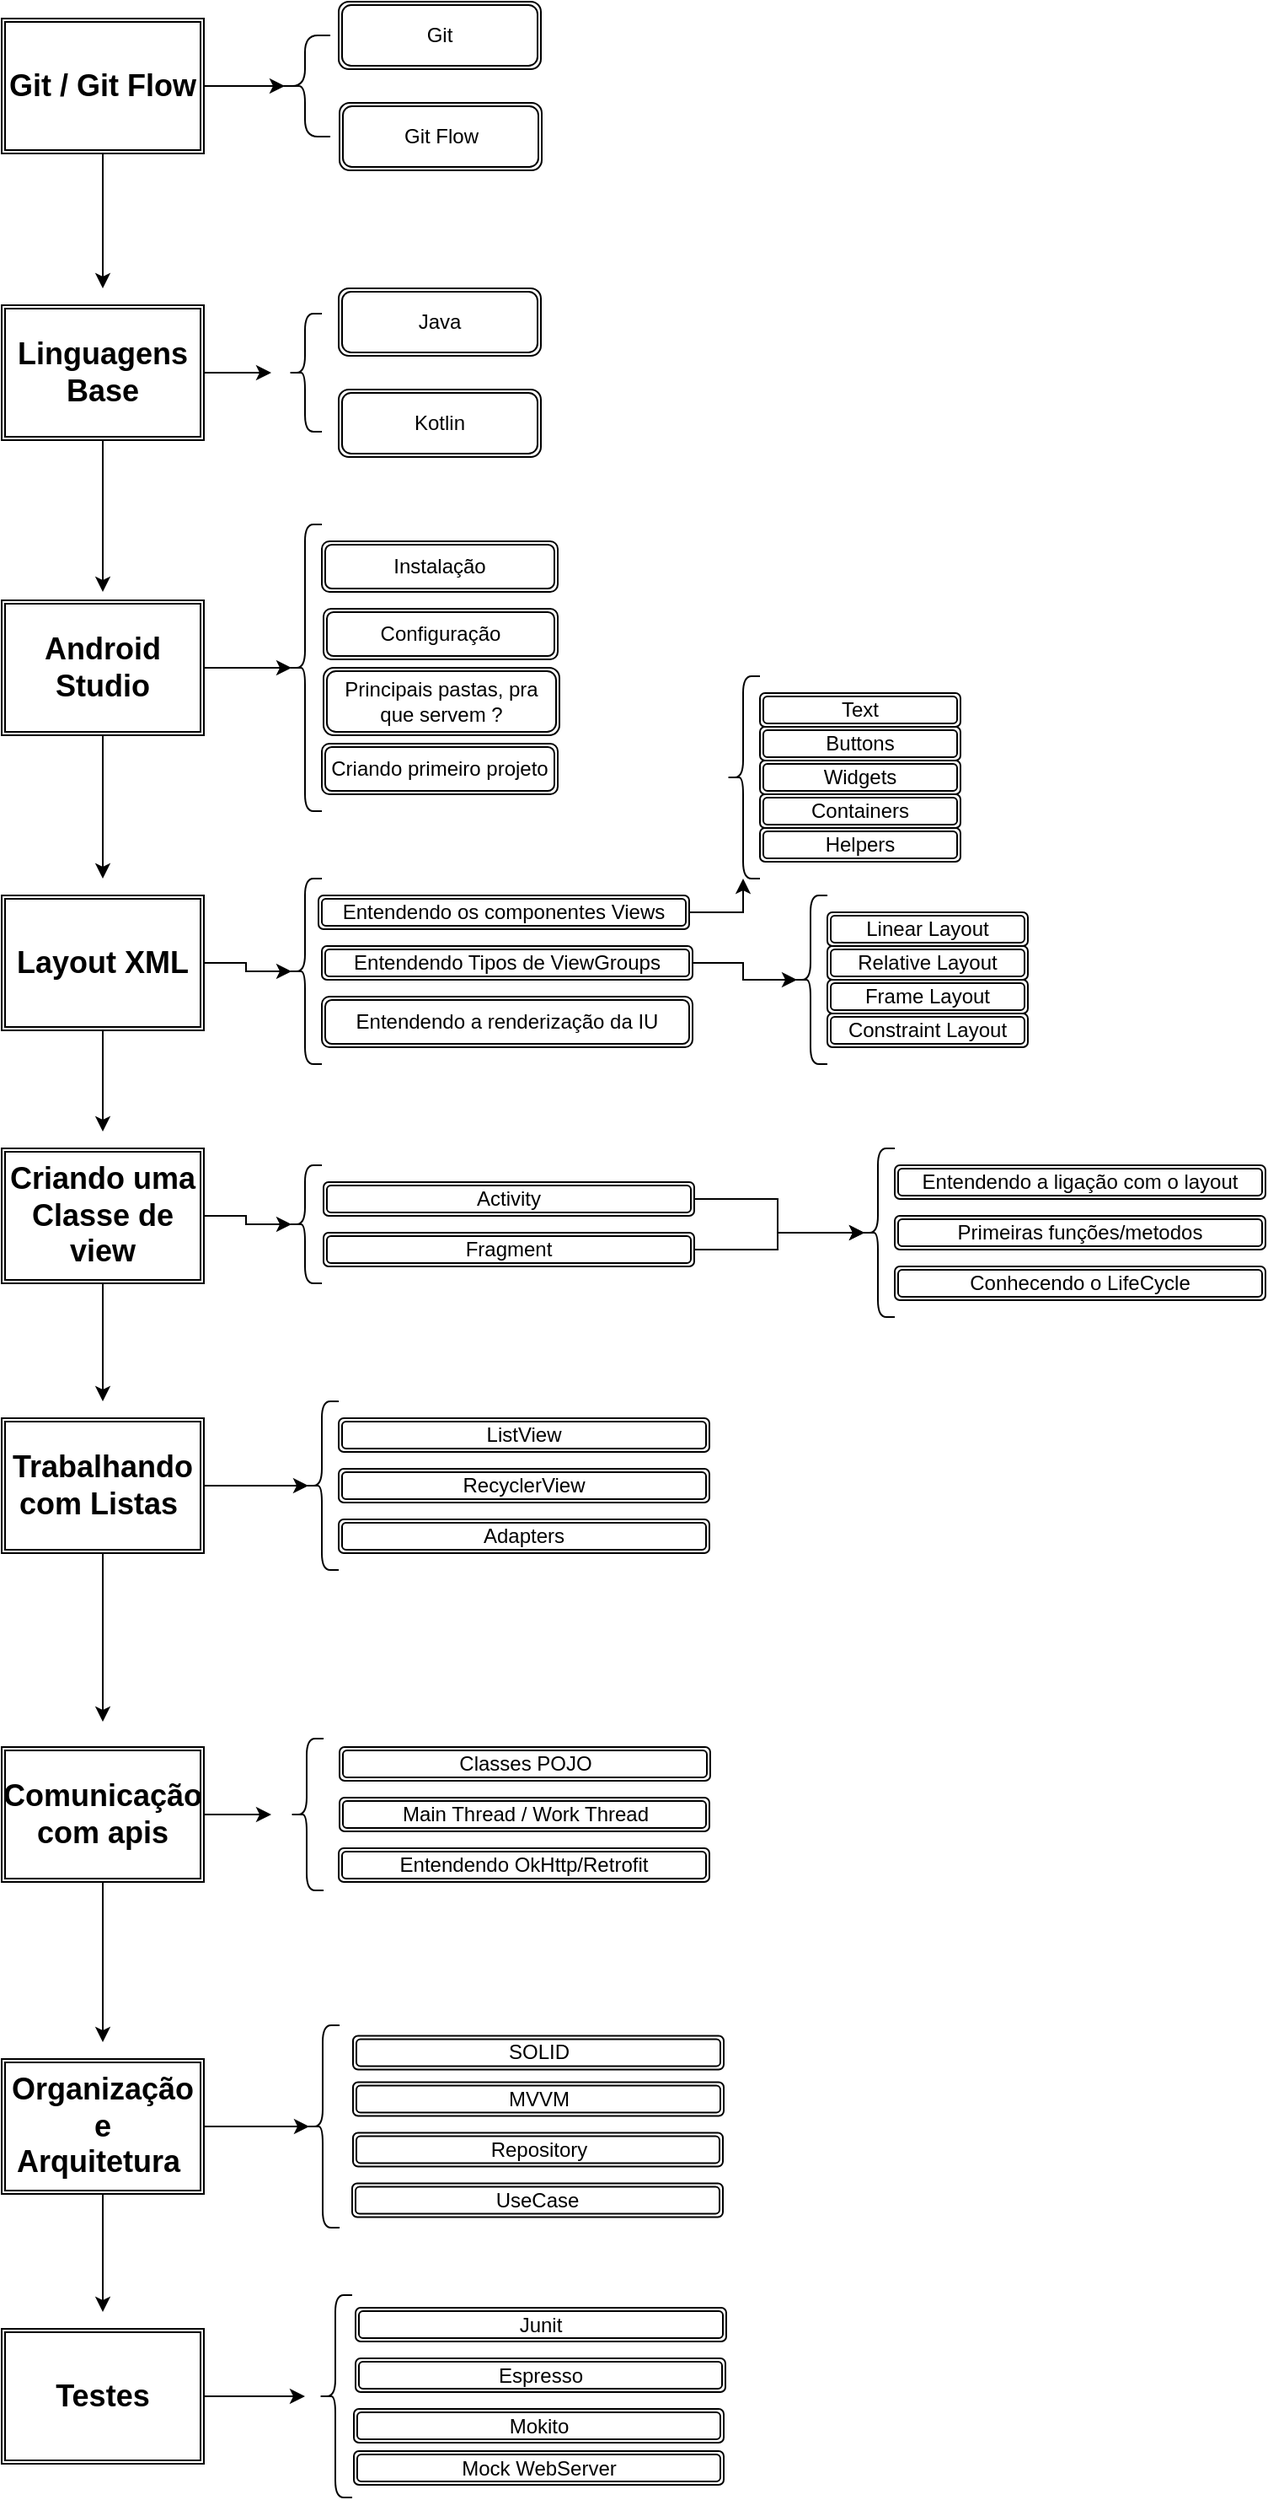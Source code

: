 <mxfile version="12.9.3" type="device"><diagram id="bkBEq--lk65TiGri8mXi" name="Page-1"><mxGraphModel dx="946" dy="1849" grid="1" gridSize="10" guides="1" tooltips="1" connect="1" arrows="1" fold="1" page="1" pageScale="1" pageWidth="827" pageHeight="1169" math="0" shadow="0"><root><mxCell id="0"/><mxCell id="1" parent="0"/><mxCell id="kVlvF-mcxg9IH3NClRRv-9" style="edgeStyle=orthogonalEdgeStyle;rounded=0;orthogonalLoop=1;jettySize=auto;html=1;" edge="1" parent="1" source="Wk7D3mphkbRAuAi2brch-2"><mxGeometry relative="1" as="geometry"><mxPoint x="100" y="250" as="targetPoint"/></mxGeometry></mxCell><mxCell id="kVlvF-mcxg9IH3NClRRv-20" style="edgeStyle=orthogonalEdgeStyle;rounded=0;orthogonalLoop=1;jettySize=auto;html=1;" edge="1" parent="1" source="Wk7D3mphkbRAuAi2brch-2"><mxGeometry relative="1" as="geometry"><mxPoint x="200" y="120" as="targetPoint"/></mxGeometry></mxCell><mxCell id="Wk7D3mphkbRAuAi2brch-2" value="&lt;b&gt;&lt;font style=&quot;font-size: 18px&quot;&gt;Linguagens Base&lt;/font&gt;&lt;/b&gt;" style="shape=ext;double=1;rounded=0;whiteSpace=wrap;html=1;" parent="1" vertex="1"><mxGeometry x="40" y="80" width="120" height="80" as="geometry"/></mxCell><mxCell id="Wk7D3mphkbRAuAi2brch-3" value="" style="shape=curlyBracket;whiteSpace=wrap;html=1;rounded=1;" parent="1" vertex="1"><mxGeometry x="210" y="85" width="20" height="70" as="geometry"/></mxCell><mxCell id="Wk7D3mphkbRAuAi2brch-6" value="Java" style="shape=ext;double=1;rounded=1;whiteSpace=wrap;html=1;" parent="1" vertex="1"><mxGeometry x="240" y="70" width="120" height="40" as="geometry"/></mxCell><mxCell id="Wk7D3mphkbRAuAi2brch-7" value="Kotlin" style="shape=ext;double=1;rounded=1;whiteSpace=wrap;html=1;" parent="1" vertex="1"><mxGeometry x="240" y="130" width="120" height="40" as="geometry"/></mxCell><mxCell id="Wk7D3mphkbRAuAi2brch-17" style="edgeStyle=orthogonalEdgeStyle;rounded=0;orthogonalLoop=1;jettySize=auto;html=1;entryX=0.1;entryY=0.5;entryDx=0;entryDy=0;entryPerimeter=0;" parent="1" source="Wk7D3mphkbRAuAi2brch-9" target="Wk7D3mphkbRAuAi2brch-13" edge="1"><mxGeometry relative="1" as="geometry"/></mxCell><mxCell id="kVlvF-mcxg9IH3NClRRv-13" style="edgeStyle=orthogonalEdgeStyle;rounded=0;orthogonalLoop=1;jettySize=auto;html=1;" edge="1" parent="1" source="Wk7D3mphkbRAuAi2brch-9"><mxGeometry relative="1" as="geometry"><mxPoint x="100" y="420" as="targetPoint"/></mxGeometry></mxCell><mxCell id="Wk7D3mphkbRAuAi2brch-9" value="&lt;b&gt;&lt;font style=&quot;font-size: 18px&quot;&gt;Android Studio&lt;/font&gt;&lt;/b&gt;" style="shape=ext;double=1;rounded=0;whiteSpace=wrap;html=1;" parent="1" vertex="1"><mxGeometry x="40" y="255" width="120" height="80" as="geometry"/></mxCell><mxCell id="Wk7D3mphkbRAuAi2brch-13" value="" style="shape=curlyBracket;whiteSpace=wrap;html=1;rounded=1;" parent="1" vertex="1"><mxGeometry x="210" y="210" width="20" height="170" as="geometry"/></mxCell><mxCell id="Wk7D3mphkbRAuAi2brch-14" value="Instalação" style="shape=ext;double=1;rounded=1;whiteSpace=wrap;html=1;" parent="1" vertex="1"><mxGeometry x="230" y="220" width="140" height="30" as="geometry"/></mxCell><mxCell id="Wk7D3mphkbRAuAi2brch-15" value="Configuração" style="shape=ext;double=1;rounded=1;whiteSpace=wrap;html=1;" parent="1" vertex="1"><mxGeometry x="231" y="260" width="139" height="30" as="geometry"/></mxCell><mxCell id="Wk7D3mphkbRAuAi2brch-16" value="Principais pastas, pra que servem ?" style="shape=ext;double=1;rounded=1;whiteSpace=wrap;html=1;" parent="1" vertex="1"><mxGeometry x="231" y="295" width="140" height="40" as="geometry"/></mxCell><mxCell id="Wk7D3mphkbRAuAi2brch-18" style="edgeStyle=orthogonalEdgeStyle;rounded=0;orthogonalLoop=1;jettySize=auto;html=1;entryX=0.1;entryY=0.5;entryDx=0;entryDy=0;entryPerimeter=0;" parent="1" source="Wk7D3mphkbRAuAi2brch-19" target="Wk7D3mphkbRAuAi2brch-20" edge="1"><mxGeometry relative="1" as="geometry"/></mxCell><mxCell id="kVlvF-mcxg9IH3NClRRv-16" style="edgeStyle=orthogonalEdgeStyle;rounded=0;orthogonalLoop=1;jettySize=auto;html=1;" edge="1" parent="1" source="Wk7D3mphkbRAuAi2brch-19"><mxGeometry relative="1" as="geometry"><mxPoint x="100" y="570" as="targetPoint"/></mxGeometry></mxCell><mxCell id="Wk7D3mphkbRAuAi2brch-19" value="&lt;span style=&quot;font-size: 18px&quot;&gt;&lt;b&gt;Layout XML&lt;/b&gt;&lt;/span&gt;" style="shape=ext;double=1;rounded=0;whiteSpace=wrap;html=1;" parent="1" vertex="1"><mxGeometry x="40" y="430" width="120" height="80" as="geometry"/></mxCell><mxCell id="Wk7D3mphkbRAuAi2brch-20" value="" style="shape=curlyBracket;whiteSpace=wrap;html=1;rounded=1;" parent="1" vertex="1"><mxGeometry x="210" y="420" width="20" height="110" as="geometry"/></mxCell><mxCell id="Wk7D3mphkbRAuAi2brch-27" style="edgeStyle=orthogonalEdgeStyle;rounded=0;orthogonalLoop=1;jettySize=auto;html=1;" parent="1" source="Wk7D3mphkbRAuAi2brch-21" target="Wk7D3mphkbRAuAi2brch-26" edge="1"><mxGeometry relative="1" as="geometry"/></mxCell><mxCell id="Wk7D3mphkbRAuAi2brch-21" value="Entendendo os componentes Views" style="shape=ext;double=1;rounded=1;whiteSpace=wrap;html=1;" parent="1" vertex="1"><mxGeometry x="228" y="430" width="220" height="20" as="geometry"/></mxCell><mxCell id="Wk7D3mphkbRAuAi2brch-40" style="edgeStyle=orthogonalEdgeStyle;rounded=0;orthogonalLoop=1;jettySize=auto;html=1;entryX=0.1;entryY=0.5;entryDx=0;entryDy=0;entryPerimeter=0;" parent="1" source="Wk7D3mphkbRAuAi2brch-22" target="Wk7D3mphkbRAuAi2brch-34" edge="1"><mxGeometry relative="1" as="geometry"/></mxCell><mxCell id="Wk7D3mphkbRAuAi2brch-22" value="Entendendo Tipos de ViewGroups" style="shape=ext;double=1;rounded=1;whiteSpace=wrap;html=1;" parent="1" vertex="1"><mxGeometry x="230" y="460" width="220" height="20" as="geometry"/></mxCell><mxCell id="Wk7D3mphkbRAuAi2brch-23" value="Entendendo a renderização da IU" style="shape=ext;double=1;rounded=1;whiteSpace=wrap;html=1;" parent="1" vertex="1"><mxGeometry x="230" y="490" width="220" height="30" as="geometry"/></mxCell><mxCell id="Wk7D3mphkbRAuAi2brch-25" value="Criando primeiro projeto" style="shape=ext;double=1;rounded=1;whiteSpace=wrap;html=1;" parent="1" vertex="1"><mxGeometry x="230" y="340" width="140" height="30" as="geometry"/></mxCell><mxCell id="Wk7D3mphkbRAuAi2brch-26" value="" style="shape=curlyBracket;whiteSpace=wrap;html=1;rounded=1;size=0.5;" parent="1" vertex="1"><mxGeometry x="470" y="300" width="20" height="120" as="geometry"/></mxCell><mxCell id="Wk7D3mphkbRAuAi2brch-28" value="Text" style="shape=ext;double=1;rounded=1;whiteSpace=wrap;html=1;" parent="1" vertex="1"><mxGeometry x="490" y="310" width="119" height="20" as="geometry"/></mxCell><mxCell id="Wk7D3mphkbRAuAi2brch-29" value="Buttons" style="shape=ext;double=1;rounded=1;whiteSpace=wrap;html=1;" parent="1" vertex="1"><mxGeometry x="490" y="330" width="119" height="20" as="geometry"/></mxCell><mxCell id="Wk7D3mphkbRAuAi2brch-30" value="Widgets" style="shape=ext;double=1;rounded=1;whiteSpace=wrap;html=1;" parent="1" vertex="1"><mxGeometry x="490" y="350" width="119" height="20" as="geometry"/></mxCell><mxCell id="Wk7D3mphkbRAuAi2brch-32" value="Containers" style="shape=ext;double=1;rounded=1;whiteSpace=wrap;html=1;" parent="1" vertex="1"><mxGeometry x="490" y="370" width="119" height="20" as="geometry"/></mxCell><mxCell id="Wk7D3mphkbRAuAi2brch-33" value="Helpers" style="shape=ext;double=1;rounded=1;whiteSpace=wrap;html=1;" parent="1" vertex="1"><mxGeometry x="490" y="390" width="119" height="20" as="geometry"/></mxCell><mxCell id="Wk7D3mphkbRAuAi2brch-34" value="" style="shape=curlyBracket;whiteSpace=wrap;html=1;rounded=1;size=0.5;" parent="1" vertex="1"><mxGeometry x="510" y="430" width="20" height="100" as="geometry"/></mxCell><mxCell id="Wk7D3mphkbRAuAi2brch-35" value="Constraint Layout" style="shape=ext;double=1;rounded=1;whiteSpace=wrap;html=1;" parent="1" vertex="1"><mxGeometry x="530" y="500" width="119" height="20" as="geometry"/></mxCell><mxCell id="Wk7D3mphkbRAuAi2brch-36" value="Linear Layout" style="shape=ext;double=1;rounded=1;whiteSpace=wrap;html=1;" parent="1" vertex="1"><mxGeometry x="530" y="440" width="119" height="20" as="geometry"/></mxCell><mxCell id="Wk7D3mphkbRAuAi2brch-37" value="Relative Layout" style="shape=ext;double=1;rounded=1;whiteSpace=wrap;html=1;" parent="1" vertex="1"><mxGeometry x="530" y="460" width="119" height="20" as="geometry"/></mxCell><mxCell id="Wk7D3mphkbRAuAi2brch-38" value="Frame Layout" style="shape=ext;double=1;rounded=1;whiteSpace=wrap;html=1;" parent="1" vertex="1"><mxGeometry x="530" y="480" width="119" height="20" as="geometry"/></mxCell><mxCell id="Wk7D3mphkbRAuAi2brch-47" style="edgeStyle=orthogonalEdgeStyle;rounded=0;orthogonalLoop=1;jettySize=auto;html=1;entryX=0.1;entryY=0.5;entryDx=0;entryDy=0;entryPerimeter=0;" parent="1" source="Wk7D3mphkbRAuAi2brch-48" target="Wk7D3mphkbRAuAi2brch-49" edge="1"><mxGeometry relative="1" as="geometry"/></mxCell><mxCell id="kVlvF-mcxg9IH3NClRRv-17" style="edgeStyle=orthogonalEdgeStyle;rounded=0;orthogonalLoop=1;jettySize=auto;html=1;" edge="1" parent="1" source="Wk7D3mphkbRAuAi2brch-48"><mxGeometry relative="1" as="geometry"><mxPoint x="100" y="730" as="targetPoint"/></mxGeometry></mxCell><mxCell id="Wk7D3mphkbRAuAi2brch-48" value="&lt;span style=&quot;font-size: 18px&quot;&gt;&lt;b&gt;Criando uma Classe de view&lt;/b&gt;&lt;/span&gt;" style="shape=ext;double=1;rounded=0;whiteSpace=wrap;html=1;" parent="1" vertex="1"><mxGeometry x="40" y="580" width="120" height="80" as="geometry"/></mxCell><mxCell id="Wk7D3mphkbRAuAi2brch-49" value="" style="shape=curlyBracket;whiteSpace=wrap;html=1;rounded=1;" parent="1" vertex="1"><mxGeometry x="210" y="590" width="20" height="70" as="geometry"/></mxCell><mxCell id="Wk7D3mphkbRAuAi2brch-59" style="edgeStyle=orthogonalEdgeStyle;rounded=0;orthogonalLoop=1;jettySize=auto;html=1;entryX=0.1;entryY=0.5;entryDx=0;entryDy=0;entryPerimeter=0;" parent="1" source="Wk7D3mphkbRAuAi2brch-50" target="Wk7D3mphkbRAuAi2brch-66" edge="1"><mxGeometry relative="1" as="geometry"><mxPoint x="510" y="580.0" as="targetPoint"/></mxGeometry></mxCell><mxCell id="Wk7D3mphkbRAuAi2brch-50" value="Activity" style="shape=ext;double=1;rounded=1;whiteSpace=wrap;html=1;" parent="1" vertex="1"><mxGeometry x="231" y="600" width="220" height="20" as="geometry"/></mxCell><mxCell id="Wk7D3mphkbRAuAi2brch-75" style="edgeStyle=orthogonalEdgeStyle;rounded=0;orthogonalLoop=1;jettySize=auto;html=1;entryX=0.1;entryY=0.5;entryDx=0;entryDy=0;entryPerimeter=0;" parent="1" source="Wk7D3mphkbRAuAi2brch-52" target="Wk7D3mphkbRAuAi2brch-66" edge="1"><mxGeometry relative="1" as="geometry"/></mxCell><mxCell id="Wk7D3mphkbRAuAi2brch-52" value="Fragment" style="shape=ext;double=1;rounded=1;whiteSpace=wrap;html=1;" parent="1" vertex="1"><mxGeometry x="231" y="630" width="220" height="20" as="geometry"/></mxCell><mxCell id="Wk7D3mphkbRAuAi2brch-61" value="Conhecendo o LifeCycle" style="shape=ext;double=1;rounded=1;whiteSpace=wrap;html=1;" parent="1" vertex="1"><mxGeometry x="570" y="650" width="220" height="20" as="geometry"/></mxCell><mxCell id="Wk7D3mphkbRAuAi2brch-62" value="Entendendo a ligação com o layout" style="shape=ext;double=1;rounded=1;whiteSpace=wrap;html=1;" parent="1" vertex="1"><mxGeometry x="570" y="590" width="220" height="20" as="geometry"/></mxCell><mxCell id="Wk7D3mphkbRAuAi2brch-63" value="Primeiras funções/metodos" style="shape=ext;double=1;rounded=1;whiteSpace=wrap;html=1;" parent="1" vertex="1"><mxGeometry x="570" y="620" width="220" height="20" as="geometry"/></mxCell><mxCell id="Wk7D3mphkbRAuAi2brch-66" value="" style="shape=curlyBracket;whiteSpace=wrap;html=1;rounded=1;size=0.5;" parent="1" vertex="1"><mxGeometry x="550" y="580" width="20" height="100" as="geometry"/></mxCell><mxCell id="Wk7D3mphkbRAuAi2brch-79" style="edgeStyle=orthogonalEdgeStyle;rounded=0;orthogonalLoop=1;jettySize=auto;html=1;entryX=0.1;entryY=0.5;entryDx=0;entryDy=0;entryPerimeter=0;" parent="1" source="Wk7D3mphkbRAuAi2brch-77" edge="1" target="Wk7D3mphkbRAuAi2brch-78"><mxGeometry relative="1" as="geometry"><mxPoint x="210" y="790.0" as="targetPoint"/><Array as="points"/></mxGeometry></mxCell><mxCell id="kVlvF-mcxg9IH3NClRRv-27" style="edgeStyle=orthogonalEdgeStyle;rounded=0;orthogonalLoop=1;jettySize=auto;html=1;" edge="1" parent="1" source="Wk7D3mphkbRAuAi2brch-77"><mxGeometry relative="1" as="geometry"><mxPoint x="100" y="920" as="targetPoint"/></mxGeometry></mxCell><mxCell id="Wk7D3mphkbRAuAi2brch-77" value="&lt;span style=&quot;font-size: 18px&quot;&gt;&lt;b&gt;Trabalhando com Listas&amp;nbsp;&lt;/b&gt;&lt;/span&gt;" style="shape=ext;double=1;rounded=0;whiteSpace=wrap;html=1;" parent="1" vertex="1"><mxGeometry x="40" y="740" width="120" height="80" as="geometry"/></mxCell><mxCell id="Wk7D3mphkbRAuAi2brch-78" value="" style="shape=curlyBracket;whiteSpace=wrap;html=1;rounded=1;" parent="1" vertex="1"><mxGeometry x="220" y="730" width="20" height="100" as="geometry"/></mxCell><mxCell id="Wk7D3mphkbRAuAi2brch-80" value="RecyclerView" style="shape=ext;double=1;rounded=1;whiteSpace=wrap;html=1;" parent="1" vertex="1"><mxGeometry x="240" y="770" width="220" height="20" as="geometry"/></mxCell><mxCell id="Wk7D3mphkbRAuAi2brch-83" value="Adapters" style="shape=ext;double=1;rounded=1;whiteSpace=wrap;html=1;" parent="1" vertex="1"><mxGeometry x="240" y="800" width="220" height="20" as="geometry"/></mxCell><mxCell id="P8ZRyG7t4qWQ5Pk_PuBK-3" style="edgeStyle=orthogonalEdgeStyle;rounded=0;orthogonalLoop=1;jettySize=auto;html=1;" parent="1" source="P8ZRyG7t4qWQ5Pk_PuBK-1" edge="1"><mxGeometry relative="1" as="geometry"><mxPoint x="200" y="975" as="targetPoint"/></mxGeometry></mxCell><mxCell id="kVlvF-mcxg9IH3NClRRv-29" style="edgeStyle=orthogonalEdgeStyle;rounded=0;orthogonalLoop=1;jettySize=auto;html=1;" edge="1" parent="1" source="P8ZRyG7t4qWQ5Pk_PuBK-1"><mxGeometry relative="1" as="geometry"><mxPoint x="100" y="1110" as="targetPoint"/></mxGeometry></mxCell><mxCell id="P8ZRyG7t4qWQ5Pk_PuBK-1" value="&lt;span style=&quot;font-size: 18px&quot;&gt;&lt;b&gt;Comunicação com apis&lt;/b&gt;&lt;/span&gt;" style="shape=ext;double=1;rounded=0;whiteSpace=wrap;html=1;" parent="1" vertex="1"><mxGeometry x="40" y="935" width="120" height="80" as="geometry"/></mxCell><mxCell id="P8ZRyG7t4qWQ5Pk_PuBK-2" value="" style="shape=curlyBracket;whiteSpace=wrap;html=1;rounded=1;" parent="1" vertex="1"><mxGeometry x="211" y="930" width="20" height="90" as="geometry"/></mxCell><mxCell id="P8ZRyG7t4qWQ5Pk_PuBK-4" value="Entendendo OkHttp/Retrofit" style="shape=ext;double=1;rounded=1;whiteSpace=wrap;html=1;" parent="1" vertex="1"><mxGeometry x="240" y="995" width="220" height="20" as="geometry"/></mxCell><mxCell id="kVlvF-mcxg9IH3NClRRv-19" style="edgeStyle=orthogonalEdgeStyle;rounded=0;orthogonalLoop=1;jettySize=auto;html=1;" edge="1" parent="1" source="kVlvF-mcxg9IH3NClRRv-1"><mxGeometry relative="1" as="geometry"><mxPoint x="100" y="70" as="targetPoint"/></mxGeometry></mxCell><mxCell id="kVlvF-mcxg9IH3NClRRv-22" style="edgeStyle=orthogonalEdgeStyle;rounded=0;orthogonalLoop=1;jettySize=auto;html=1;entryX=0.1;entryY=0.5;entryDx=0;entryDy=0;entryPerimeter=0;" edge="1" parent="1" source="kVlvF-mcxg9IH3NClRRv-1" target="kVlvF-mcxg9IH3NClRRv-2"><mxGeometry relative="1" as="geometry"><mxPoint x="200" y="-50" as="targetPoint"/></mxGeometry></mxCell><mxCell id="kVlvF-mcxg9IH3NClRRv-1" value="&lt;b&gt;&lt;font style=&quot;font-size: 18px&quot;&gt;Git / Git Flow&lt;/font&gt;&lt;/b&gt;" style="shape=ext;double=1;rounded=0;whiteSpace=wrap;html=1;" vertex="1" parent="1"><mxGeometry x="40" y="-90" width="120" height="80" as="geometry"/></mxCell><mxCell id="kVlvF-mcxg9IH3NClRRv-2" value="" style="shape=curlyBracket;whiteSpace=wrap;html=1;rounded=1;" vertex="1" parent="1"><mxGeometry x="205" y="-80" width="30" height="60" as="geometry"/></mxCell><mxCell id="kVlvF-mcxg9IH3NClRRv-3" value="Git" style="shape=ext;double=1;rounded=1;whiteSpace=wrap;html=1;" vertex="1" parent="1"><mxGeometry x="240" y="-100" width="120" height="40" as="geometry"/></mxCell><mxCell id="kVlvF-mcxg9IH3NClRRv-4" value="Git Flow" style="shape=ext;double=1;rounded=1;whiteSpace=wrap;html=1;" vertex="1" parent="1"><mxGeometry x="240.5" y="-40" width="120" height="40" as="geometry"/></mxCell><mxCell id="kVlvF-mcxg9IH3NClRRv-12" value="ListView" style="shape=ext;double=1;rounded=1;whiteSpace=wrap;html=1;" vertex="1" parent="1"><mxGeometry x="240" y="740" width="220" height="20" as="geometry"/></mxCell><mxCell id="kVlvF-mcxg9IH3NClRRv-24" value="Classes POJO" style="shape=ext;double=1;rounded=1;whiteSpace=wrap;html=1;" vertex="1" parent="1"><mxGeometry x="240.5" y="935" width="220" height="20" as="geometry"/></mxCell><mxCell id="kVlvF-mcxg9IH3NClRRv-25" value="Main Thread / Work Thread" style="shape=ext;double=1;rounded=1;whiteSpace=wrap;html=1;" vertex="1" parent="1"><mxGeometry x="240.5" y="965" width="219.5" height="20" as="geometry"/></mxCell><mxCell id="kVlvF-mcxg9IH3NClRRv-41" style="edgeStyle=orthogonalEdgeStyle;rounded=0;orthogonalLoop=1;jettySize=auto;html=1;" edge="1" parent="1" source="kVlvF-mcxg9IH3NClRRv-28"><mxGeometry relative="1" as="geometry"><mxPoint x="100" y="1270" as="targetPoint"/><Array as="points"><mxPoint x="100" y="1260"/><mxPoint x="100" y="1260"/></Array></mxGeometry></mxCell><mxCell id="kVlvF-mcxg9IH3NClRRv-57" style="edgeStyle=orthogonalEdgeStyle;rounded=0;orthogonalLoop=1;jettySize=auto;html=1;entryX=0.1;entryY=0.5;entryDx=0;entryDy=0;entryPerimeter=0;" edge="1" parent="1" source="kVlvF-mcxg9IH3NClRRv-28" target="kVlvF-mcxg9IH3NClRRv-30"><mxGeometry relative="1" as="geometry"/></mxCell><mxCell id="kVlvF-mcxg9IH3NClRRv-28" value="&lt;span style=&quot;font-size: 18px&quot;&gt;&lt;b&gt;Organização e Arquitetura&amp;nbsp;&lt;/b&gt;&lt;/span&gt;" style="shape=ext;double=1;rounded=0;whiteSpace=wrap;html=1;" vertex="1" parent="1"><mxGeometry x="40" y="1120" width="120" height="80" as="geometry"/></mxCell><mxCell id="kVlvF-mcxg9IH3NClRRv-30" value="" style="shape=curlyBracket;whiteSpace=wrap;html=1;rounded=1;" vertex="1" parent="1"><mxGeometry x="220.5" y="1100" width="20" height="120" as="geometry"/></mxCell><mxCell id="kVlvF-mcxg9IH3NClRRv-31" value="UseCase" style="shape=ext;double=1;rounded=1;whiteSpace=wrap;html=1;" vertex="1" parent="1"><mxGeometry x="248" y="1193.75" width="220" height="20" as="geometry"/></mxCell><mxCell id="kVlvF-mcxg9IH3NClRRv-32" value="MVVM" style="shape=ext;double=1;rounded=1;whiteSpace=wrap;html=1;" vertex="1" parent="1"><mxGeometry x="248.5" y="1133.75" width="220" height="20" as="geometry"/></mxCell><mxCell id="kVlvF-mcxg9IH3NClRRv-33" value="Repository" style="shape=ext;double=1;rounded=1;whiteSpace=wrap;html=1;" vertex="1" parent="1"><mxGeometry x="248.5" y="1163.75" width="219.5" height="20" as="geometry"/></mxCell><mxCell id="kVlvF-mcxg9IH3NClRRv-58" style="edgeStyle=orthogonalEdgeStyle;rounded=0;orthogonalLoop=1;jettySize=auto;html=1;" edge="1" parent="1" source="kVlvF-mcxg9IH3NClRRv-36"><mxGeometry relative="1" as="geometry"><mxPoint x="220" y="1320" as="targetPoint"/></mxGeometry></mxCell><mxCell id="kVlvF-mcxg9IH3NClRRv-36" value="&lt;span style=&quot;font-size: 18px&quot;&gt;&lt;b&gt;Testes&lt;/b&gt;&lt;/span&gt;" style="shape=ext;double=1;rounded=0;whiteSpace=wrap;html=1;" vertex="1" parent="1"><mxGeometry x="40" y="1280" width="120" height="80" as="geometry"/></mxCell><mxCell id="kVlvF-mcxg9IH3NClRRv-37" value="" style="shape=curlyBracket;whiteSpace=wrap;html=1;rounded=1;" vertex="1" parent="1"><mxGeometry x="228" y="1260" width="20" height="120" as="geometry"/></mxCell><mxCell id="kVlvF-mcxg9IH3NClRRv-39" value="Junit" style="shape=ext;double=1;rounded=1;whiteSpace=wrap;html=1;" vertex="1" parent="1"><mxGeometry x="250" y="1267.5" width="220" height="20" as="geometry"/></mxCell><mxCell id="kVlvF-mcxg9IH3NClRRv-40" value="Espresso" style="shape=ext;double=1;rounded=1;whiteSpace=wrap;html=1;" vertex="1" parent="1"><mxGeometry x="250" y="1297.5" width="219.5" height="20" as="geometry"/></mxCell><mxCell id="kVlvF-mcxg9IH3NClRRv-44" value="Mokito" style="shape=ext;double=1;rounded=1;whiteSpace=wrap;html=1;" vertex="1" parent="1"><mxGeometry x="249" y="1327.5" width="219.5" height="20" as="geometry"/></mxCell><mxCell id="kVlvF-mcxg9IH3NClRRv-45" value="Mock WebServer" style="shape=ext;double=1;rounded=1;whiteSpace=wrap;html=1;" vertex="1" parent="1"><mxGeometry x="249" y="1352.5" width="219.5" height="20" as="geometry"/></mxCell><mxCell id="kVlvF-mcxg9IH3NClRRv-56" value="SOLID" style="shape=ext;double=1;rounded=1;whiteSpace=wrap;html=1;" vertex="1" parent="1"><mxGeometry x="248.5" y="1106.25" width="220" height="20" as="geometry"/></mxCell></root></mxGraphModel></diagram></mxfile>